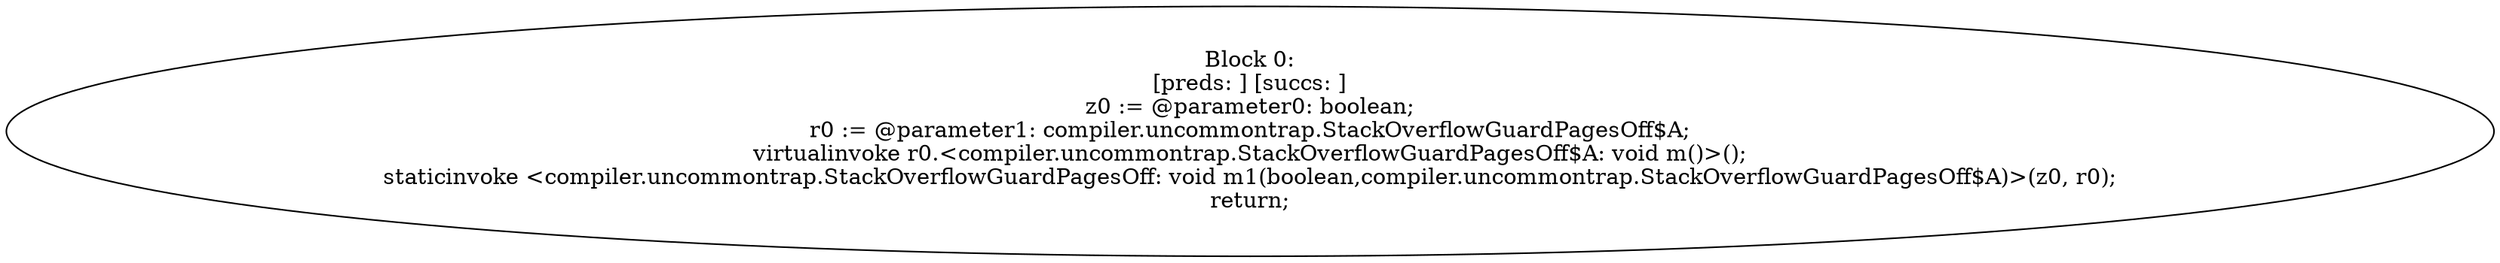 digraph "unitGraph" {
    "Block 0:
[preds: ] [succs: ]
z0 := @parameter0: boolean;
r0 := @parameter1: compiler.uncommontrap.StackOverflowGuardPagesOff$A;
virtualinvoke r0.<compiler.uncommontrap.StackOverflowGuardPagesOff$A: void m()>();
staticinvoke <compiler.uncommontrap.StackOverflowGuardPagesOff: void m1(boolean,compiler.uncommontrap.StackOverflowGuardPagesOff$A)>(z0, r0);
return;
"
}
